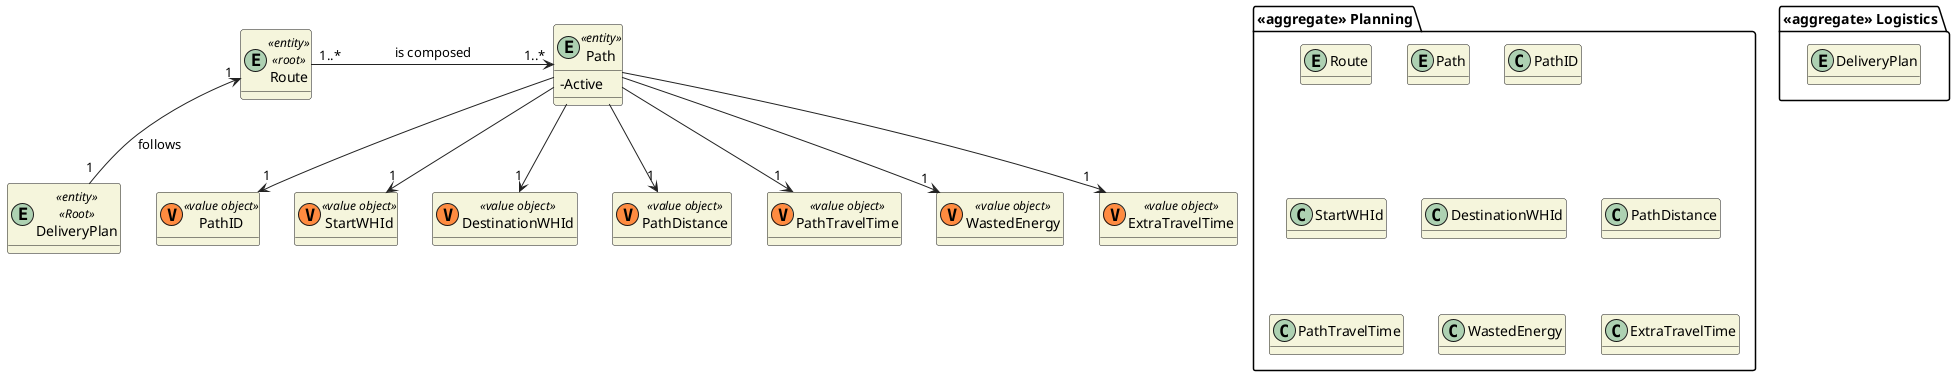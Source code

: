 @startuml 
skinparam classAttributeIconSize 0
hide empty attributes
skinparam classBackgroundColor beige
skinparam ArrowColor #222222

package "<<aggregate>> Planning"{
    entity Route
    entity Path
    class PathID
    class StartWHId
    class DestinationWHId
    class PathDistance
    class PathTravelTime
    class WastedEnergy
    class ExtraTravelTime
}

package "<<aggregate>> Logistics"{
    entity DeliveryPlan

}

entity DeliveryPlan <<entity>> <<Root>>{

}

entity Route <<entity>> <<root>>{

}

entity Path <<entity>> {
    -Active
}

class PathID <<(V,#FF8B40) value object>>
class StartWHId <<(V,#FF8B40) value object>>
class DestinationWHId <<(V,#FF8B40) value object>>
class PathDistance <<(V,#FF8B40) value object>>
class PathTravelTime <<(V,#FF8B40) value object>>
class WastedEnergy <<(V,#FF8B40) value object>>
class ExtraTravelTime <<(V,#FF8B40) value object>>


Route "1..*" -> "1..*" Path : is composed 
Route "1" <-- "1" DeliveryPlan : follows     

Path --> "1" ExtraTravelTime
Path --> "1" WastedEnergy
Path --> "1" PathTravelTime
Path --> "1" PathDistance
Path --> "1" DestinationWHId
Path --> "1" StartWHId
Path --> "1" PathID
@enduml